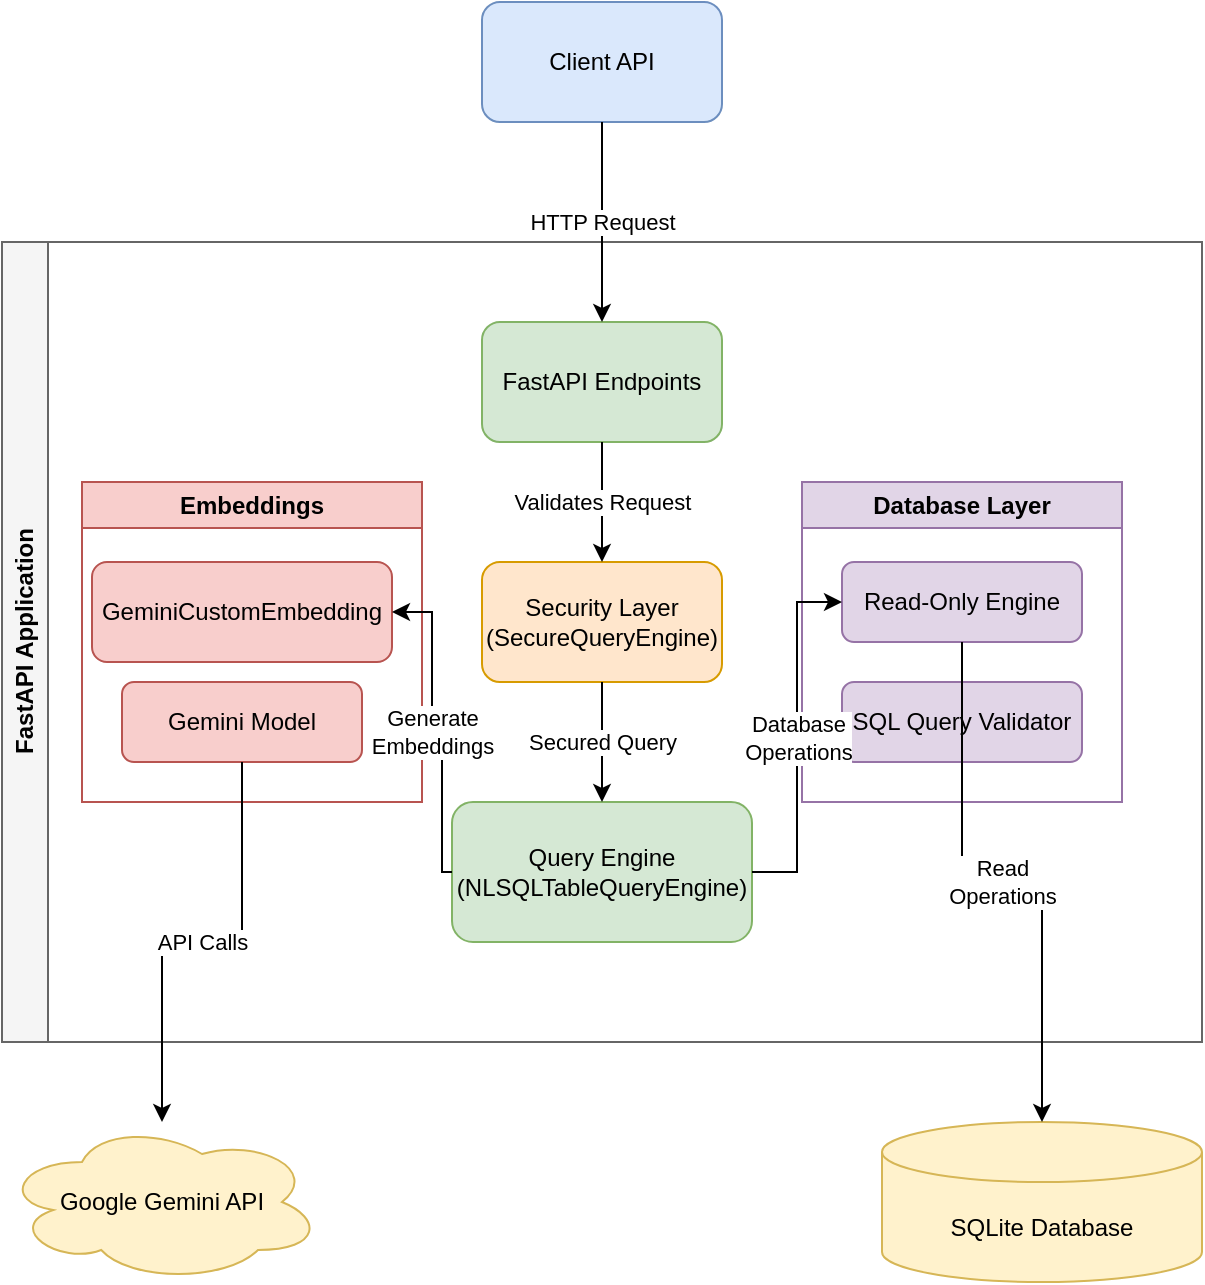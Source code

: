 <mxfile version="26.0.6">
  <diagram name="Natural Language SQL Query System" id="gQEjxo4JEtS9gVXEo527">
    <mxGraphModel dx="1195" dy="643" grid="1" gridSize="10" guides="1" tooltips="1" connect="1" arrows="1" fold="1" page="1" pageScale="1" pageWidth="850" pageHeight="1100" math="0" shadow="0">
      <root>
        <mxCell id="0" />
        <mxCell id="1" parent="0" />
        <mxCell id="_6t1JQSuE_BxuYuDLF8q-17" value="Client API" style="rounded=1;whiteSpace=wrap;html=1;fillColor=#dae8fc;strokeColor=#6c8ebf;" vertex="1" parent="1">
          <mxGeometry x="360" y="40" width="120" height="60" as="geometry" />
        </mxCell>
        <mxCell id="_6t1JQSuE_BxuYuDLF8q-18" value="FastAPI Application" style="swimlane;horizontal=0;whiteSpace=wrap;html=1;fillColor=#f5f5f5;strokeColor=#666666;" vertex="1" parent="1">
          <mxGeometry x="120" y="160" width="600" height="400" as="geometry" />
        </mxCell>
        <mxCell id="_6t1JQSuE_BxuYuDLF8q-19" value="FastAPI Endpoints" style="rounded=1;whiteSpace=wrap;html=1;fillColor=#d5e8d4;strokeColor=#82b366;" vertex="1" parent="_6t1JQSuE_BxuYuDLF8q-18">
          <mxGeometry x="240" y="40" width="120" height="60" as="geometry" />
        </mxCell>
        <mxCell id="_6t1JQSuE_BxuYuDLF8q-20" value="Security Layer&#xa;(SecureQueryEngine)" style="rounded=1;whiteSpace=wrap;html=1;fillColor=#ffe6cc;strokeColor=#d79b00;" vertex="1" parent="_6t1JQSuE_BxuYuDLF8q-18">
          <mxGeometry x="240" y="160" width="120" height="60" as="geometry" />
        </mxCell>
        <mxCell id="_6t1JQSuE_BxuYuDLF8q-21" value="Query Engine&#xa;(NLSQLTableQueryEngine)" style="rounded=1;whiteSpace=wrap;html=1;fillColor=#d5e8d4;strokeColor=#82b366;" vertex="1" parent="_6t1JQSuE_BxuYuDLF8q-18">
          <mxGeometry x="225" y="280" width="150" height="70" as="geometry" />
        </mxCell>
        <mxCell id="_6t1JQSuE_BxuYuDLF8q-22" value="Embeddings" style="swimlane;whiteSpace=wrap;html=1;fillColor=#f8cecc;strokeColor=#b85450;" vertex="1" parent="_6t1JQSuE_BxuYuDLF8q-18">
          <mxGeometry x="40" y="120" width="170" height="160" as="geometry" />
        </mxCell>
        <mxCell id="_6t1JQSuE_BxuYuDLF8q-23" value="GeminiCustomEmbedding" style="rounded=1;whiteSpace=wrap;html=1;fillColor=#f8cecc;strokeColor=#b85450;" vertex="1" parent="_6t1JQSuE_BxuYuDLF8q-22">
          <mxGeometry x="5" y="40" width="150" height="50" as="geometry" />
        </mxCell>
        <mxCell id="_6t1JQSuE_BxuYuDLF8q-24" value="Gemini Model" style="rounded=1;whiteSpace=wrap;html=1;fillColor=#f8cecc;strokeColor=#b85450;" vertex="1" parent="_6t1JQSuE_BxuYuDLF8q-22">
          <mxGeometry x="20" y="100" width="120" height="40" as="geometry" />
        </mxCell>
        <mxCell id="_6t1JQSuE_BxuYuDLF8q-25" value="Database Layer" style="swimlane;whiteSpace=wrap;html=1;fillColor=#e1d5e7;strokeColor=#9673a6;" vertex="1" parent="_6t1JQSuE_BxuYuDLF8q-18">
          <mxGeometry x="400" y="120" width="160" height="160" as="geometry" />
        </mxCell>
        <mxCell id="_6t1JQSuE_BxuYuDLF8q-26" value="Read-Only Engine" style="rounded=1;whiteSpace=wrap;html=1;fillColor=#e1d5e7;strokeColor=#9673a6;" vertex="1" parent="_6t1JQSuE_BxuYuDLF8q-25">
          <mxGeometry x="20" y="40" width="120" height="40" as="geometry" />
        </mxCell>
        <mxCell id="_6t1JQSuE_BxuYuDLF8q-27" value="SQL Query Validator" style="rounded=1;whiteSpace=wrap;html=1;fillColor=#e1d5e7;strokeColor=#9673a6;" vertex="1" parent="_6t1JQSuE_BxuYuDLF8q-25">
          <mxGeometry x="20" y="100" width="120" height="40" as="geometry" />
        </mxCell>
        <mxCell id="_6t1JQSuE_BxuYuDLF8q-28" value="Google Gemini API" style="ellipse;shape=cloud;whiteSpace=wrap;html=1;fillColor=#fff2cc;strokeColor=#d6b656;" vertex="1" parent="1">
          <mxGeometry x="120" y="600" width="160" height="80" as="geometry" />
        </mxCell>
        <mxCell id="_6t1JQSuE_BxuYuDLF8q-29" value="SQLite Database" style="shape=cylinder3;whiteSpace=wrap;html=1;boundedLbl=1;backgroundOutline=1;size=15;fillColor=#fff2cc;strokeColor=#d6b656;" vertex="1" parent="1">
          <mxGeometry x="560" y="600" width="160" height="80" as="geometry" />
        </mxCell>
        <mxCell id="_6t1JQSuE_BxuYuDLF8q-30" value="HTTP Request" style="edgeStyle=orthogonalEdgeStyle;rounded=0;orthogonalLoop=1;jettySize=auto;html=1;exitX=0.5;exitY=1;exitDx=0;exitDy=0;entryX=0.5;entryY=0;entryDx=0;entryDy=0;" edge="1" parent="1" source="_6t1JQSuE_BxuYuDLF8q-17" target="_6t1JQSuE_BxuYuDLF8q-19">
          <mxGeometry relative="1" as="geometry" />
        </mxCell>
        <mxCell id="_6t1JQSuE_BxuYuDLF8q-31" value="Validates Request" style="edgeStyle=orthogonalEdgeStyle;rounded=0;orthogonalLoop=1;jettySize=auto;html=1;exitX=0.5;exitY=1;exitDx=0;exitDy=0;entryX=0.5;entryY=0;entryDx=0;entryDy=0;" edge="1" parent="1" source="_6t1JQSuE_BxuYuDLF8q-19" target="_6t1JQSuE_BxuYuDLF8q-20">
          <mxGeometry relative="1" as="geometry" />
        </mxCell>
        <mxCell id="_6t1JQSuE_BxuYuDLF8q-32" value="Secured Query" style="edgeStyle=orthogonalEdgeStyle;rounded=0;orthogonalLoop=1;jettySize=auto;html=1;exitX=0.5;exitY=1;exitDx=0;exitDy=0;entryX=0.5;entryY=0;entryDx=0;entryDy=0;" edge="1" parent="1" source="_6t1JQSuE_BxuYuDLF8q-20" target="_6t1JQSuE_BxuYuDLF8q-21">
          <mxGeometry relative="1" as="geometry" />
        </mxCell>
        <mxCell id="_6t1JQSuE_BxuYuDLF8q-33" value="Generate&#xa;Embeddings" style="edgeStyle=orthogonalEdgeStyle;rounded=0;orthogonalLoop=1;jettySize=auto;html=1;exitX=0;exitY=0.5;exitDx=0;exitDy=0;entryX=1;entryY=0.5;entryDx=0;entryDy=0;" edge="1" parent="1" source="_6t1JQSuE_BxuYuDLF8q-21" target="_6t1JQSuE_BxuYuDLF8q-23">
          <mxGeometry relative="1" as="geometry">
            <Array as="points">
              <mxPoint x="340" y="475" />
              <mxPoint x="340" y="405" />
              <mxPoint x="335" y="405" />
              <mxPoint x="335" y="345" />
            </Array>
          </mxGeometry>
        </mxCell>
        <mxCell id="_6t1JQSuE_BxuYuDLF8q-34" value="API Calls" style="edgeStyle=orthogonalEdgeStyle;rounded=0;orthogonalLoop=1;jettySize=auto;html=1;exitX=0.5;exitY=1;exitDx=0;exitDy=0;entryX=0.5;entryY=0;entryDx=0;entryDy=0;" edge="1" parent="1" source="_6t1JQSuE_BxuYuDLF8q-24" target="_6t1JQSuE_BxuYuDLF8q-28">
          <mxGeometry relative="1" as="geometry" />
        </mxCell>
        <mxCell id="_6t1JQSuE_BxuYuDLF8q-35" value="Database&#xa;Operations" style="edgeStyle=orthogonalEdgeStyle;rounded=0;orthogonalLoop=1;jettySize=auto;html=1;exitX=1;exitY=0.5;exitDx=0;exitDy=0;entryX=0;entryY=0.5;entryDx=0;entryDy=0;" edge="1" parent="1" source="_6t1JQSuE_BxuYuDLF8q-21" target="_6t1JQSuE_BxuYuDLF8q-26">
          <mxGeometry relative="1" as="geometry" />
        </mxCell>
        <mxCell id="_6t1JQSuE_BxuYuDLF8q-36" value="Read&#xa;Operations" style="edgeStyle=orthogonalEdgeStyle;rounded=0;orthogonalLoop=1;jettySize=auto;html=1;exitX=0.5;exitY=1;exitDx=0;exitDy=0;entryX=0.5;entryY=0;entryDx=0;entryDy=0;" edge="1" parent="1" source="_6t1JQSuE_BxuYuDLF8q-26" target="_6t1JQSuE_BxuYuDLF8q-29">
          <mxGeometry relative="1" as="geometry" />
        </mxCell>
      </root>
    </mxGraphModel>
  </diagram>
</mxfile>
